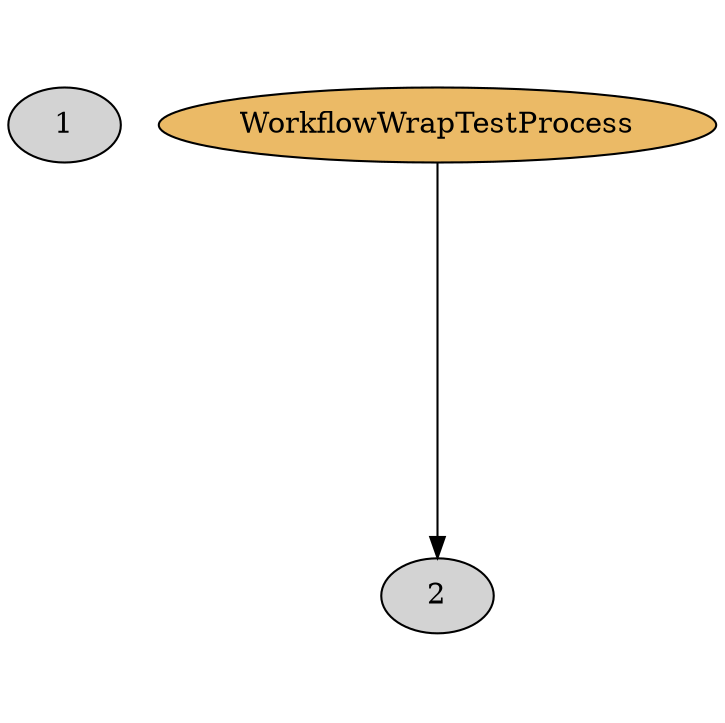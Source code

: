 digraph MultiWorkflowWrap {
ratio=1
node [style=filled]
1_WrappedWorkflow [ fillcolor="#ebba66",label=WorkflowWrapTestProcess,toplabel=multiinput ];
2_WrappedWorkflow [ fillcolor="#ebba66",label=WorkflowWrapTestProcess,toplabel=multiinput ];
1_WrappedWorkflow -> 2_WrappedWorkflow
}
